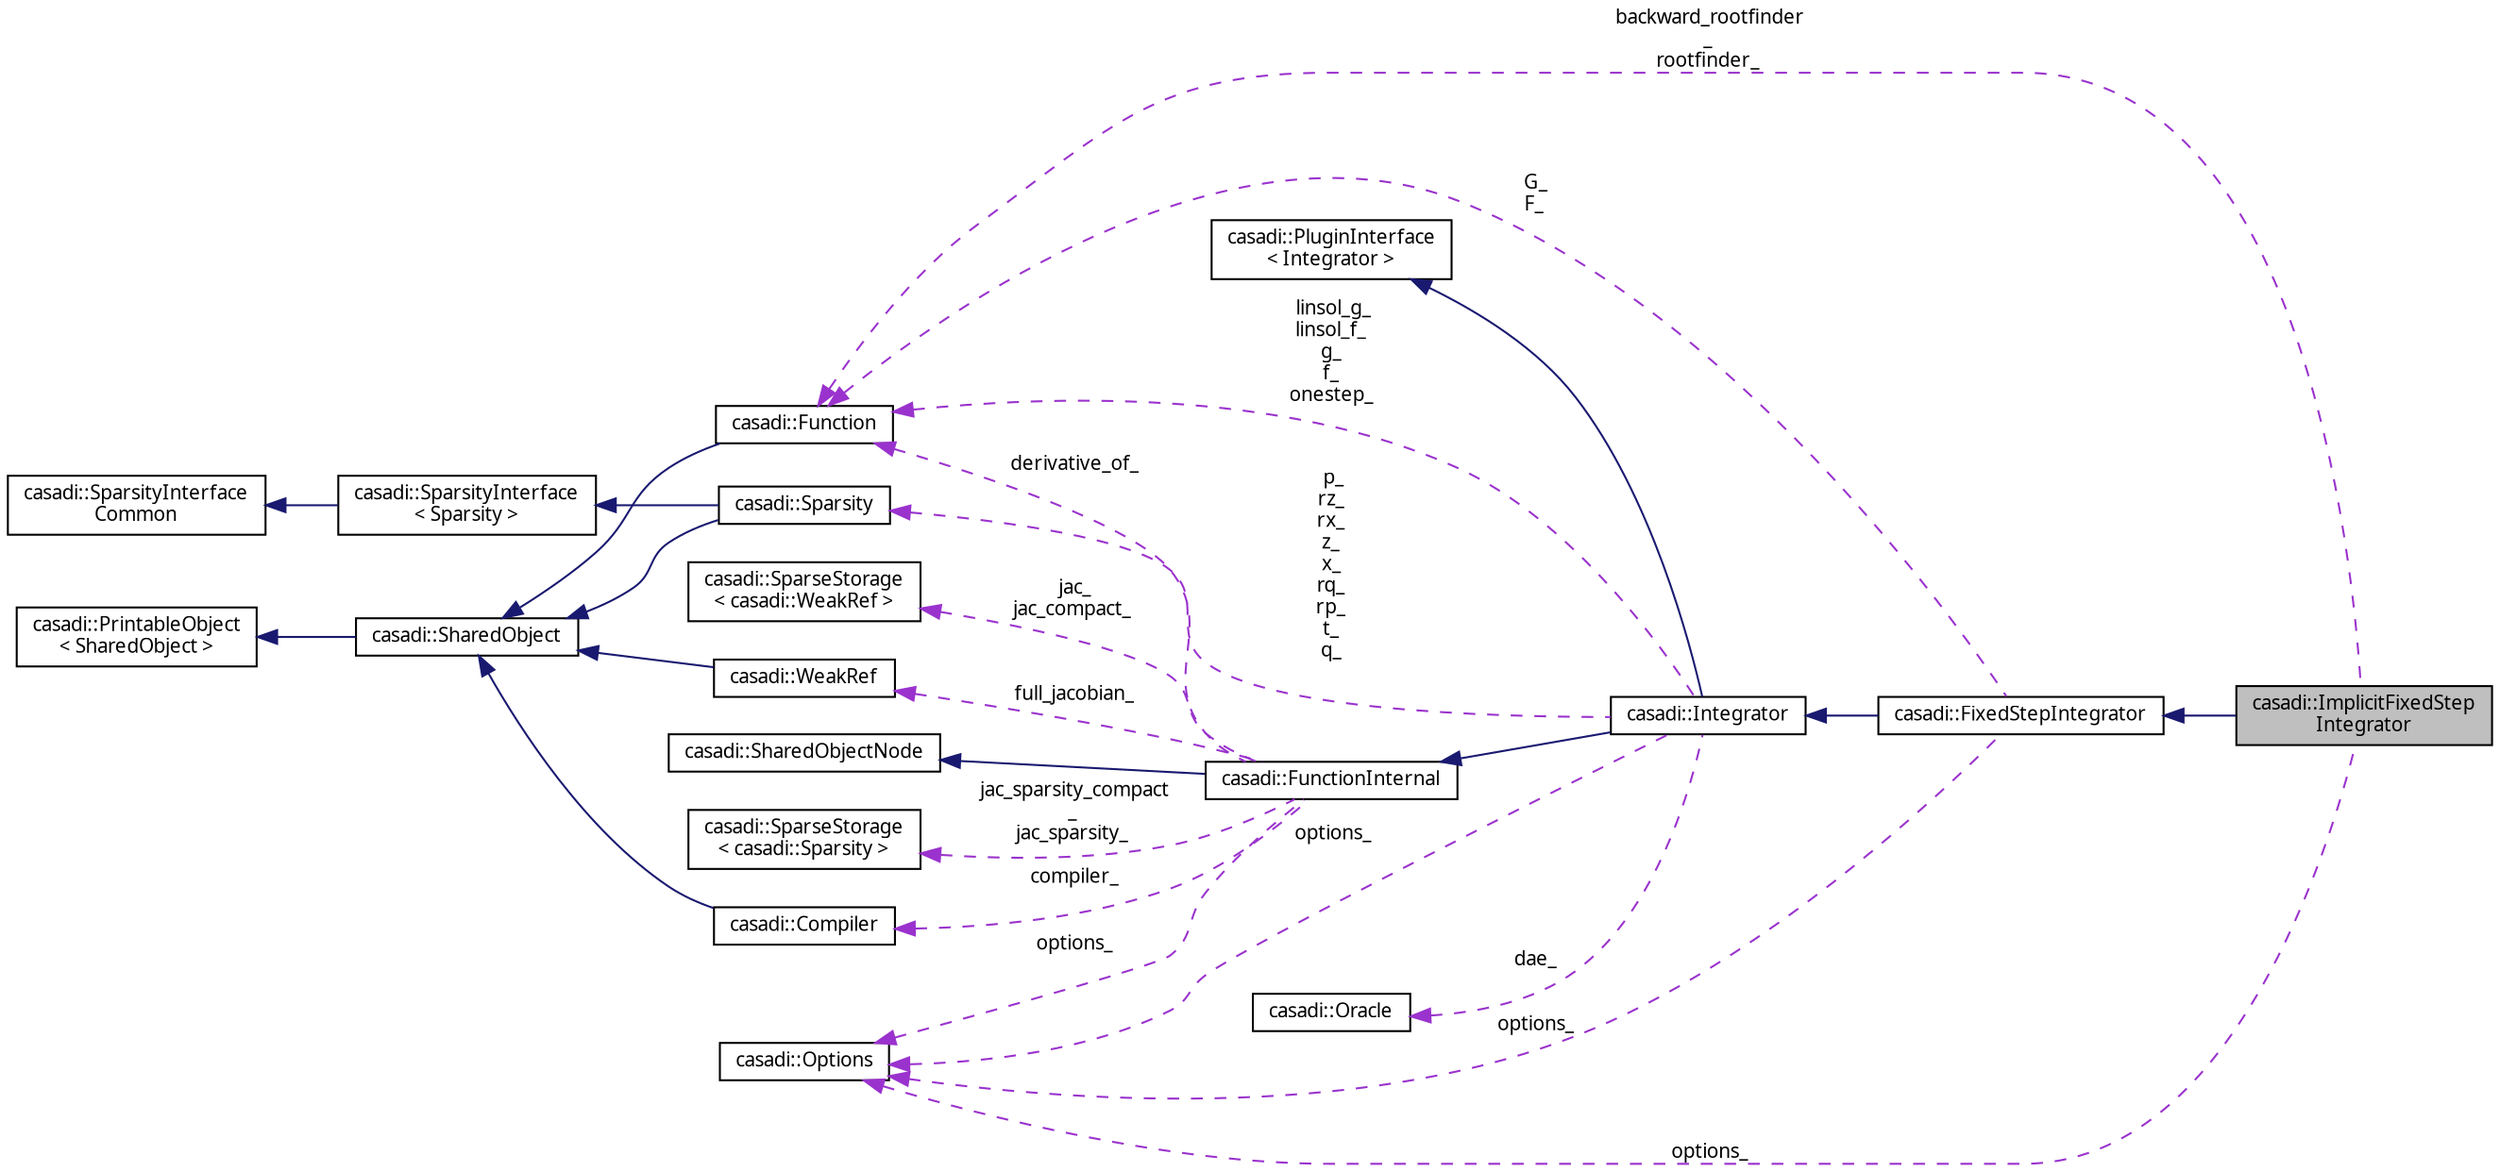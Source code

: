 digraph "casadi::ImplicitFixedStepIntegrator"
{
  edge [fontname="FreeSans.ttf",fontsize="10",labelfontname="FreeSans.ttf",labelfontsize="10"];
  node [fontname="FreeSans.ttf",fontsize="10",shape=record];
  rankdir="LR";
  Node1 [label="casadi::ImplicitFixedStep\lIntegrator",height=0.2,width=0.4,color="black", fillcolor="grey75", style="filled", fontcolor="black"];
  Node2 -> Node1 [dir="back",color="midnightblue",fontsize="10",style="solid",fontname="FreeSans.ttf"];
  Node2 [label="casadi::FixedStepIntegrator",height=0.2,width=0.4,color="black", fillcolor="white", style="filled",URL="$da/da8/classcasadi_1_1FixedStepIntegrator.html"];
  Node3 -> Node2 [dir="back",color="midnightblue",fontsize="10",style="solid",fontname="FreeSans.ttf"];
  Node3 [label="casadi::Integrator",height=0.2,width=0.4,color="black", fillcolor="white", style="filled",URL="$db/d3d/classcasadi_1_1Integrator.html",tooltip="Internal storage for integrator related data. "];
  Node4 -> Node3 [dir="back",color="midnightblue",fontsize="10",style="solid",fontname="FreeSans.ttf"];
  Node4 [label="casadi::FunctionInternal",height=0.2,width=0.4,color="black", fillcolor="white", style="filled",URL="$d2/dab/classcasadi_1_1FunctionInternal.html",tooltip="Internal class for Function. "];
  Node5 -> Node4 [dir="back",color="midnightblue",fontsize="10",style="solid",fontname="FreeSans.ttf"];
  Node5 [label="casadi::SharedObjectNode",height=0.2,width=0.4,color="black", fillcolor="white", style="filled",URL="$d9/dd3/classcasadi_1_1SharedObjectNode.html"];
  Node6 -> Node4 [dir="back",color="darkorchid3",fontsize="10",style="dashed",label=" full_jacobian_" ,fontname="FreeSans.ttf"];
  Node6 [label="casadi::WeakRef",height=0.2,width=0.4,color="black", fillcolor="white", style="filled",URL="$d8/de8/classcasadi_1_1WeakRef.html",tooltip="Weak reference type A weak reference to a SharedObject. "];
  Node7 -> Node6 [dir="back",color="midnightblue",fontsize="10",style="solid",fontname="FreeSans.ttf"];
  Node7 [label="casadi::SharedObject",height=0.2,width=0.4,color="black", fillcolor="white", style="filled",URL="$d5/d4a/classcasadi_1_1SharedObject.html",tooltip="SharedObject implements a reference counting framework similar for efficient and easily-maintained me..."];
  Node8 -> Node7 [dir="back",color="midnightblue",fontsize="10",style="solid",fontname="FreeSans.ttf"];
  Node8 [label="casadi::PrintableObject\l\< SharedObject \>",height=0.2,width=0.4,color="black", fillcolor="white", style="filled",URL="$d5/d18/classcasadi_1_1PrintableObject.html"];
  Node9 -> Node4 [dir="back",color="darkorchid3",fontsize="10",style="dashed",label=" derivative_of_" ,fontname="FreeSans.ttf"];
  Node9 [label="casadi::Function",height=0.2,width=0.4,color="black", fillcolor="white", style="filled",URL="$da/da4/classcasadi_1_1Function.html",tooltip="General function. "];
  Node7 -> Node9 [dir="back",color="midnightblue",fontsize="10",style="solid",fontname="FreeSans.ttf"];
  Node10 -> Node4 [dir="back",color="darkorchid3",fontsize="10",style="dashed",label=" jac_\njac_compact_" ,fontname="FreeSans.ttf"];
  Node10 [label="casadi::SparseStorage\l\< casadi::WeakRef \>",height=0.2,width=0.4,color="black", fillcolor="white", style="filled",URL="$dd/d13/classcasadi_1_1SparseStorage.html"];
  Node11 -> Node4 [dir="back",color="darkorchid3",fontsize="10",style="dashed",label=" options_" ,fontname="FreeSans.ttf"];
  Node11 [label="casadi::Options",height=0.2,width=0.4,color="black", fillcolor="white", style="filled",URL="$db/d35/structcasadi_1_1Options.html",tooltip="Options metadata for a class. "];
  Node12 -> Node4 [dir="back",color="darkorchid3",fontsize="10",style="dashed",label=" jac_sparsity_compact\l_\njac_sparsity_" ,fontname="FreeSans.ttf"];
  Node12 [label="casadi::SparseStorage\l\< casadi::Sparsity \>",height=0.2,width=0.4,color="black", fillcolor="white", style="filled",URL="$dd/d13/classcasadi_1_1SparseStorage.html"];
  Node13 -> Node4 [dir="back",color="darkorchid3",fontsize="10",style="dashed",label=" compiler_" ,fontname="FreeSans.ttf"];
  Node13 [label="casadi::Compiler",height=0.2,width=0.4,color="black", fillcolor="white", style="filled",URL="$d7/df2/classcasadi_1_1Compiler.html",tooltip="Compiler. "];
  Node7 -> Node13 [dir="back",color="midnightblue",fontsize="10",style="solid",fontname="FreeSans.ttf"];
  Node14 -> Node3 [dir="back",color="midnightblue",fontsize="10",style="solid",fontname="FreeSans.ttf"];
  Node14 [label="casadi::PluginInterface\l\< Integrator \>",height=0.2,width=0.4,color="black", fillcolor="white", style="filled",URL="$d4/d37/classcasadi_1_1PluginInterface.html"];
  Node9 -> Node3 [dir="back",color="darkorchid3",fontsize="10",style="dashed",label=" linsol_g_\nlinsol_f_\ng_\nf_\nonestep_" ,fontname="FreeSans.ttf"];
  Node11 -> Node3 [dir="back",color="darkorchid3",fontsize="10",style="dashed",label=" options_" ,fontname="FreeSans.ttf"];
  Node15 -> Node3 [dir="back",color="darkorchid3",fontsize="10",style="dashed",label=" p_\nrz_\nrx_\nz_\nx_\nrq_\nrp_\nt_\nq_" ,fontname="FreeSans.ttf"];
  Node15 [label="casadi::Sparsity",height=0.2,width=0.4,color="black", fillcolor="white", style="filled",URL="$d5/da8/classcasadi_1_1Sparsity.html",tooltip="General sparsity class. "];
  Node7 -> Node15 [dir="back",color="midnightblue",fontsize="10",style="solid",fontname="FreeSans.ttf"];
  Node16 -> Node15 [dir="back",color="midnightblue",fontsize="10",style="solid",fontname="FreeSans.ttf"];
  Node16 [label="casadi::SparsityInterface\l\< Sparsity \>",height=0.2,width=0.4,color="black", fillcolor="white", style="filled",URL="$dd/d6b/classcasadi_1_1SparsityInterface.html"];
  Node17 -> Node16 [dir="back",color="midnightblue",fontsize="10",style="solid",fontname="FreeSans.ttf"];
  Node17 [label="casadi::SparsityInterface\lCommon",height=0.2,width=0.4,color="black", fillcolor="white", style="filled",URL="$d2/d9a/structcasadi_1_1SparsityInterfaceCommon.html",tooltip="Empty Base This class is extended in SWIG. "];
  Node18 -> Node3 [dir="back",color="darkorchid3",fontsize="10",style="dashed",label=" dae_" ,fontname="FreeSans.ttf"];
  Node18 [label="casadi::Oracle",height=0.2,width=0.4,color="black", fillcolor="white", style="filled",URL="$d7/d28/classcasadi_1_1Oracle.html"];
  Node9 -> Node2 [dir="back",color="darkorchid3",fontsize="10",style="dashed",label=" G_\nF_" ,fontname="FreeSans.ttf"];
  Node11 -> Node2 [dir="back",color="darkorchid3",fontsize="10",style="dashed",label=" options_" ,fontname="FreeSans.ttf"];
  Node9 -> Node1 [dir="back",color="darkorchid3",fontsize="10",style="dashed",label=" backward_rootfinder\l_\nrootfinder_" ,fontname="FreeSans.ttf"];
  Node11 -> Node1 [dir="back",color="darkorchid3",fontsize="10",style="dashed",label=" options_" ,fontname="FreeSans.ttf"];
}
